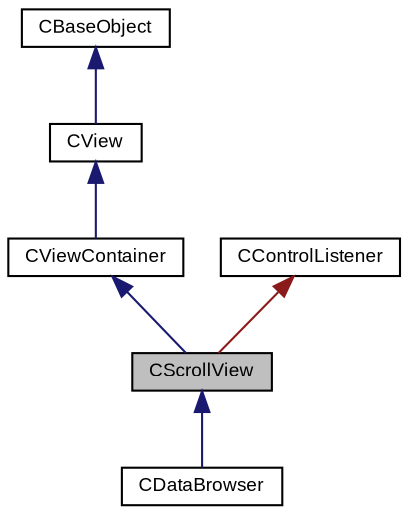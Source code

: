 digraph G
{
  bgcolor="transparent";
  edge [fontname="Arial",fontsize="9",labelfontname="Arial",labelfontsize="9"];
  node [fontname="Arial",fontsize="9",shape=record];
  Node1 [label="CScrollView",height=0.2,width=0.4,color="black", fillcolor="grey75", style="filled" fontcolor="black"];
  Node2 -> Node1 [dir=back,color="midnightblue",fontsize="9",style="solid",fontname="Arial"];
  Node2 [label="CViewContainer",height=0.2,width=0.4,color="black",URL="$class_c_view_container.html",tooltip="Container Class of CView objects."];
  Node3 -> Node2 [dir=back,color="midnightblue",fontsize="9",style="solid",fontname="Arial"];
  Node3 [label="CView",height=0.2,width=0.4,color="black",URL="$class_c_view.html",tooltip="Base Class of all view objects."];
  Node4 -> Node3 [dir=back,color="midnightblue",fontsize="9",style="solid",fontname="Arial"];
  Node4 [label="CBaseObject",height=0.2,width=0.4,color="black",URL="$class_c_base_object.html",tooltip="Base Object with reference counter."];
  Node5 -> Node1 [dir=back,color="firebrick4",fontsize="9",style="solid",fontname="Arial"];
  Node5 [label="CControlListener",height=0.2,width=0.4,color="black",URL="$class_c_control_listener.html"];
  Node1 -> Node6 [dir=back,color="midnightblue",fontsize="9",style="solid",fontname="Arial"];
  Node6 [label="CDataBrowser",height=0.2,width=0.4,color="black",URL="$class_c_data_browser.html",tooltip="DataBrowser view."];
}
